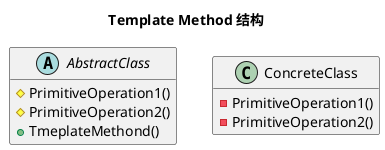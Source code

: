 @startuml

title  Template Method 结构

abstract AbstractClass {
# PrimitiveOperation1()
# PrimitiveOperation2()
+ TmeplateMethond()
}
hide AbstractClass fields  

Class ConcreteClass {
- PrimitiveOperation1()
- PrimitiveOperation2()

}
hide ConcreteClass fields  

' Class ConcreteClass implements AbstractClass


@enduml
